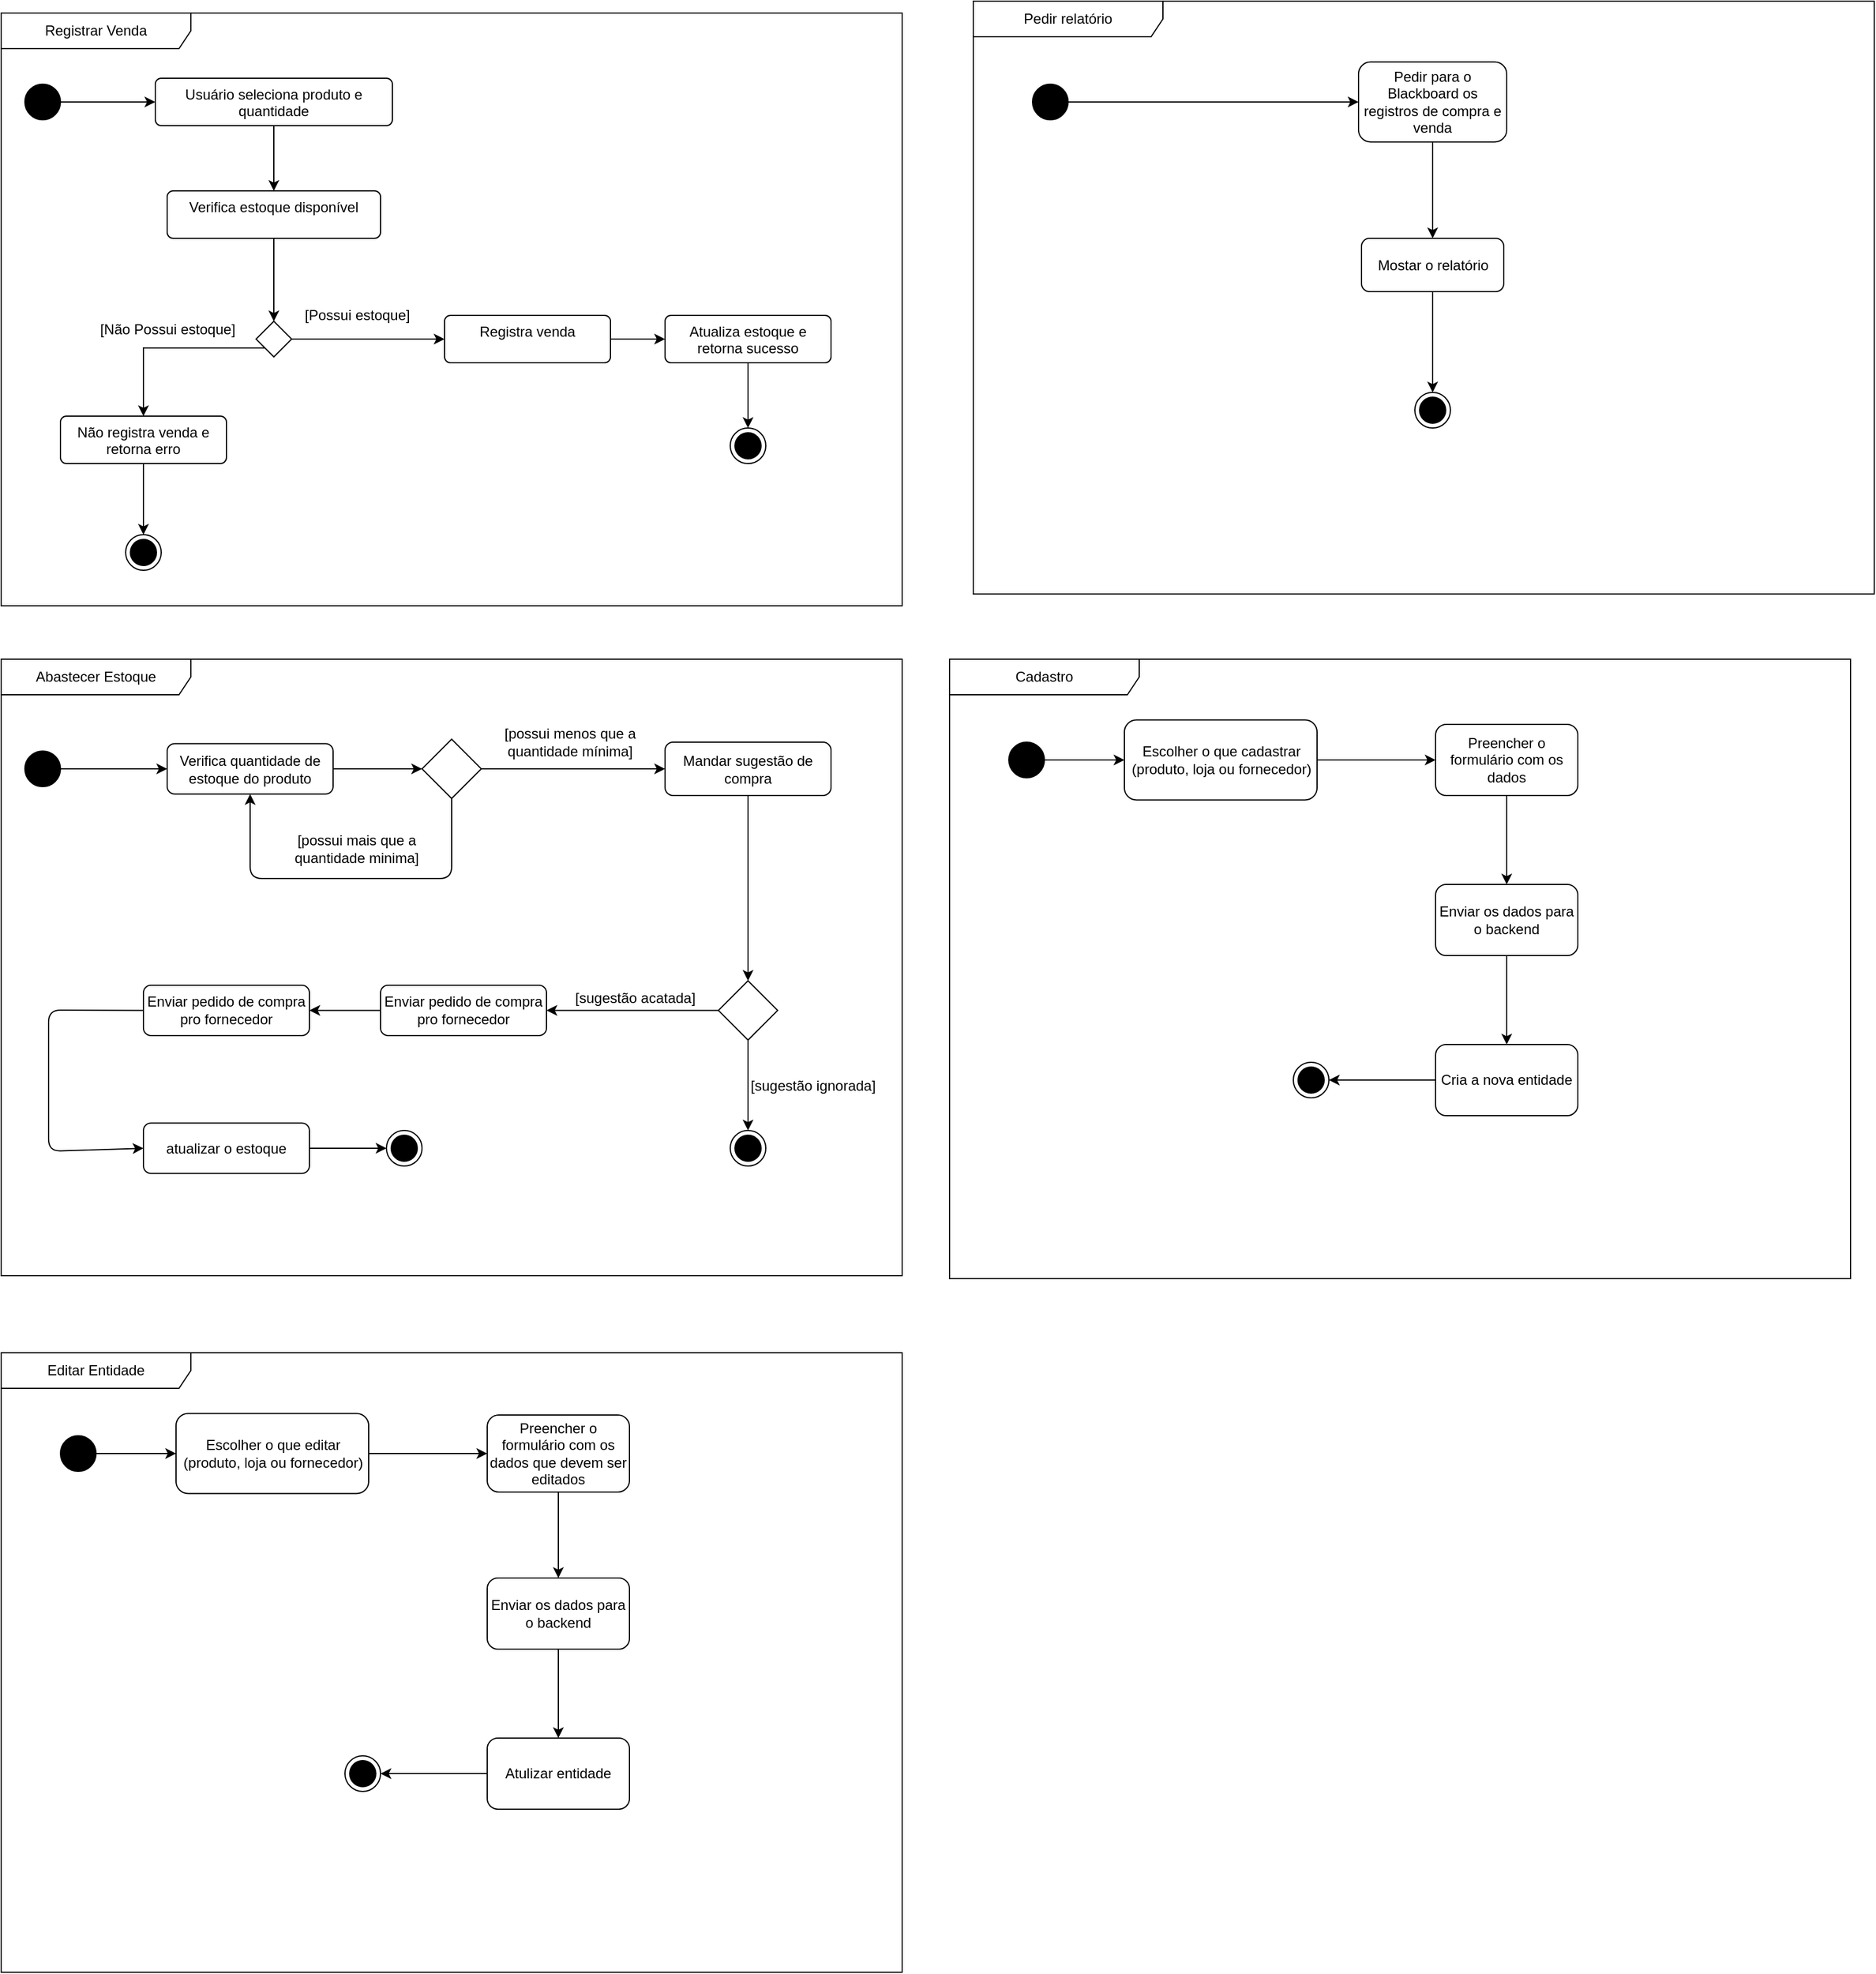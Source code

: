 <mxfile>
    <diagram id="C5RBs43oDa-KdzZeNtuy" name="Page-1">
        <mxGraphModel dx="810" dy="614" grid="1" gridSize="10" guides="1" tooltips="1" connect="1" arrows="1" fold="1" page="1" pageScale="1" pageWidth="1200" pageHeight="1900" math="0" shadow="0">
            <root>
                <mxCell id="WIyWlLk6GJQsqaUBKTNV-0"/>
                <mxCell id="WIyWlLk6GJQsqaUBKTNV-1" parent="WIyWlLk6GJQsqaUBKTNV-0"/>
                <mxCell id="UWFqU73YBer2xQN_WlqB-1" value="Registrar Venda" style="shape=umlFrame;whiteSpace=wrap;html=1;pointerEvents=0;recursiveResize=0;container=1;collapsible=0;width=160;" parent="WIyWlLk6GJQsqaUBKTNV-1" vertex="1">
                    <mxGeometry x="40" y="40" width="760" height="500" as="geometry"/>
                </mxCell>
                <mxCell id="T-9nK4o-JUWZMKm0lX5K-0" style="edgeStyle=orthogonalEdgeStyle;rounded=0;orthogonalLoop=1;jettySize=auto;html=1;" parent="UWFqU73YBer2xQN_WlqB-1" source="UWFqU73YBer2xQN_WlqB-2" target="UWFqU73YBer2xQN_WlqB-6" edge="1">
                    <mxGeometry relative="1" as="geometry"/>
                </mxCell>
                <mxCell id="UWFqU73YBer2xQN_WlqB-2" value="" style="ellipse;fillColor=strokeColor;html=1;" parent="UWFqU73YBer2xQN_WlqB-1" vertex="1">
                    <mxGeometry x="20" y="60" width="30" height="30" as="geometry"/>
                </mxCell>
                <mxCell id="T-9nK4o-JUWZMKm0lX5K-3" style="edgeStyle=orthogonalEdgeStyle;rounded=0;orthogonalLoop=1;jettySize=auto;html=1;" parent="UWFqU73YBer2xQN_WlqB-1" source="UWFqU73YBer2xQN_WlqB-3" target="T-9nK4o-JUWZMKm0lX5K-2" edge="1">
                    <mxGeometry relative="1" as="geometry"/>
                </mxCell>
                <mxCell id="UWFqU73YBer2xQN_WlqB-3" value="Verifica estoque disponível" style="html=1;align=center;verticalAlign=top;rounded=1;absoluteArcSize=1;arcSize=10;dashed=0;whiteSpace=wrap;" parent="UWFqU73YBer2xQN_WlqB-1" vertex="1">
                    <mxGeometry x="140" y="150" width="180" height="40" as="geometry"/>
                </mxCell>
                <mxCell id="T-9nK4o-JUWZMKm0lX5K-1" style="edgeStyle=orthogonalEdgeStyle;rounded=0;orthogonalLoop=1;jettySize=auto;html=1;" parent="UWFqU73YBer2xQN_WlqB-1" source="UWFqU73YBer2xQN_WlqB-6" target="UWFqU73YBer2xQN_WlqB-3" edge="1">
                    <mxGeometry relative="1" as="geometry"/>
                </mxCell>
                <mxCell id="UWFqU73YBer2xQN_WlqB-6" value="Usuário seleciona produto e quantidade" style="html=1;align=center;verticalAlign=top;rounded=1;absoluteArcSize=1;arcSize=10;dashed=0;whiteSpace=wrap;" parent="UWFqU73YBer2xQN_WlqB-1" vertex="1">
                    <mxGeometry x="130" y="55" width="200" height="40" as="geometry"/>
                </mxCell>
                <mxCell id="T-9nK4o-JUWZMKm0lX5K-5" style="edgeStyle=orthogonalEdgeStyle;rounded=0;orthogonalLoop=1;jettySize=auto;html=1;exitX=0;exitY=1;exitDx=0;exitDy=0;" parent="UWFqU73YBer2xQN_WlqB-1" source="T-9nK4o-JUWZMKm0lX5K-2" target="T-9nK4o-JUWZMKm0lX5K-4" edge="1">
                    <mxGeometry relative="1" as="geometry"/>
                </mxCell>
                <mxCell id="T-9nK4o-JUWZMKm0lX5K-13" style="edgeStyle=orthogonalEdgeStyle;rounded=0;orthogonalLoop=1;jettySize=auto;html=1;exitX=1;exitY=0.5;exitDx=0;exitDy=0;" parent="UWFqU73YBer2xQN_WlqB-1" source="T-9nK4o-JUWZMKm0lX5K-2" target="T-9nK4o-JUWZMKm0lX5K-8" edge="1">
                    <mxGeometry relative="1" as="geometry"/>
                </mxCell>
                <mxCell id="T-9nK4o-JUWZMKm0lX5K-2" value="" style="rhombus;" parent="UWFqU73YBer2xQN_WlqB-1" vertex="1">
                    <mxGeometry x="215" y="260" width="30" height="30" as="geometry"/>
                </mxCell>
                <mxCell id="T-9nK4o-JUWZMKm0lX5K-7" style="edgeStyle=orthogonalEdgeStyle;rounded=0;orthogonalLoop=1;jettySize=auto;html=1;exitX=0.5;exitY=1;exitDx=0;exitDy=0;" parent="UWFqU73YBer2xQN_WlqB-1" source="T-9nK4o-JUWZMKm0lX5K-4" edge="1">
                    <mxGeometry relative="1" as="geometry">
                        <mxPoint x="120" y="440" as="targetPoint"/>
                    </mxGeometry>
                </mxCell>
                <mxCell id="T-9nK4o-JUWZMKm0lX5K-4" value="Não registra venda e retorna erro" style="html=1;align=center;verticalAlign=top;rounded=1;absoluteArcSize=1;arcSize=10;dashed=0;whiteSpace=wrap;" parent="UWFqU73YBer2xQN_WlqB-1" vertex="1">
                    <mxGeometry x="50" y="340" width="140" height="40" as="geometry"/>
                </mxCell>
                <mxCell id="T-9nK4o-JUWZMKm0lX5K-15" style="edgeStyle=orthogonalEdgeStyle;rounded=0;orthogonalLoop=1;jettySize=auto;html=1;exitX=1;exitY=0.5;exitDx=0;exitDy=0;" parent="UWFqU73YBer2xQN_WlqB-1" source="T-9nK4o-JUWZMKm0lX5K-8" target="T-9nK4o-JUWZMKm0lX5K-14" edge="1">
                    <mxGeometry relative="1" as="geometry"/>
                </mxCell>
                <mxCell id="T-9nK4o-JUWZMKm0lX5K-8" value="&lt;div&gt;Registra venda&lt;/div&gt;" style="html=1;align=center;verticalAlign=top;rounded=1;absoluteArcSize=1;arcSize=10;dashed=0;whiteSpace=wrap;" parent="UWFqU73YBer2xQN_WlqB-1" vertex="1">
                    <mxGeometry x="374" y="255" width="140" height="40" as="geometry"/>
                </mxCell>
                <mxCell id="T-9nK4o-JUWZMKm0lX5K-12" value="" style="ellipse;html=1;shape=endState;fillColor=strokeColor;" parent="UWFqU73YBer2xQN_WlqB-1" vertex="1">
                    <mxGeometry x="105" y="440" width="30" height="30" as="geometry"/>
                </mxCell>
                <mxCell id="T-9nK4o-JUWZMKm0lX5K-17" style="edgeStyle=orthogonalEdgeStyle;rounded=0;orthogonalLoop=1;jettySize=auto;html=1;exitX=0.5;exitY=1;exitDx=0;exitDy=0;" parent="UWFqU73YBer2xQN_WlqB-1" source="T-9nK4o-JUWZMKm0lX5K-14" target="T-9nK4o-JUWZMKm0lX5K-16" edge="1">
                    <mxGeometry relative="1" as="geometry"/>
                </mxCell>
                <mxCell id="T-9nK4o-JUWZMKm0lX5K-14" value="Atualiza estoque e retorna sucesso" style="html=1;align=center;verticalAlign=top;rounded=1;absoluteArcSize=1;arcSize=10;dashed=0;whiteSpace=wrap;" parent="UWFqU73YBer2xQN_WlqB-1" vertex="1">
                    <mxGeometry x="560" y="255" width="140" height="40" as="geometry"/>
                </mxCell>
                <mxCell id="T-9nK4o-JUWZMKm0lX5K-16" value="" style="ellipse;html=1;shape=endState;fillColor=strokeColor;" parent="UWFqU73YBer2xQN_WlqB-1" vertex="1">
                    <mxGeometry x="615" y="350" width="30" height="30" as="geometry"/>
                </mxCell>
                <mxCell id="T-9nK4o-JUWZMKm0lX5K-19" value="[Possui estoque]" style="text;html=1;align=center;verticalAlign=middle;resizable=0;points=[];autosize=1;strokeColor=none;fillColor=none;" parent="UWFqU73YBer2xQN_WlqB-1" vertex="1">
                    <mxGeometry x="240" y="240" width="120" height="30" as="geometry"/>
                </mxCell>
                <mxCell id="T-9nK4o-JUWZMKm0lX5K-20" value="[Não Possui estoque]" style="text;html=1;align=center;verticalAlign=middle;resizable=0;points=[];autosize=1;strokeColor=none;fillColor=none;" parent="UWFqU73YBer2xQN_WlqB-1" vertex="1">
                    <mxGeometry x="70" y="252" width="140" height="30" as="geometry"/>
                </mxCell>
                <mxCell id="T-9nK4o-JUWZMKm0lX5K-22" value="Abastecer Estoque" style="shape=umlFrame;whiteSpace=wrap;html=1;pointerEvents=0;recursiveResize=0;container=1;collapsible=0;width=160;" parent="WIyWlLk6GJQsqaUBKTNV-1" vertex="1">
                    <mxGeometry x="40" y="585" width="760" height="520" as="geometry"/>
                </mxCell>
                <mxCell id="0" value="" style="ellipse;fillColor=strokeColor;html=1;" vertex="1" parent="T-9nK4o-JUWZMKm0lX5K-22">
                    <mxGeometry x="20" y="77.5" width="30" height="30" as="geometry"/>
                </mxCell>
                <mxCell id="1" value="" style="endArrow=classic;html=1;" edge="1" parent="T-9nK4o-JUWZMKm0lX5K-22" source="0" target="2">
                    <mxGeometry width="50" height="50" relative="1" as="geometry">
                        <mxPoint x="50" y="80" as="sourcePoint"/>
                        <mxPoint x="100" y="30" as="targetPoint"/>
                    </mxGeometry>
                </mxCell>
                <mxCell id="2" value="Verifica quantidade de estoque do produto" style="rounded=1;whiteSpace=wrap;html=1;" vertex="1" parent="T-9nK4o-JUWZMKm0lX5K-22">
                    <mxGeometry x="140" y="71.25" width="140" height="42.5" as="geometry"/>
                </mxCell>
                <mxCell id="3" value="" style="rhombus;whiteSpace=wrap;html=1;" vertex="1" parent="T-9nK4o-JUWZMKm0lX5K-22">
                    <mxGeometry x="355" y="67.5" width="50" height="50" as="geometry"/>
                </mxCell>
                <mxCell id="4" value="" style="endArrow=classic;html=1;" edge="1" parent="T-9nK4o-JUWZMKm0lX5K-22" source="2" target="3">
                    <mxGeometry width="50" height="50" relative="1" as="geometry">
                        <mxPoint x="220" y="110" as="sourcePoint"/>
                        <mxPoint x="270" y="60" as="targetPoint"/>
                    </mxGeometry>
                </mxCell>
                <mxCell id="5" value="" style="endArrow=classic;html=1;" edge="1" parent="T-9nK4o-JUWZMKm0lX5K-22" source="3" target="2">
                    <mxGeometry width="50" height="50" relative="1" as="geometry">
                        <mxPoint x="90" y="220" as="sourcePoint"/>
                        <mxPoint x="140" y="170" as="targetPoint"/>
                        <Array as="points">
                            <mxPoint x="380" y="185"/>
                            <mxPoint x="210" y="185"/>
                        </Array>
                    </mxGeometry>
                </mxCell>
                <mxCell id="6" value="[possui mais que a quantidade minima]" style="text;html=1;strokeColor=none;fillColor=none;align=center;verticalAlign=middle;whiteSpace=wrap;rounded=0;" vertex="1" parent="T-9nK4o-JUWZMKm0lX5K-22">
                    <mxGeometry x="245" y="145" width="110" height="30" as="geometry"/>
                </mxCell>
                <mxCell id="7" value="Mandar sugestão de compra" style="rounded=1;whiteSpace=wrap;html=1;" vertex="1" parent="T-9nK4o-JUWZMKm0lX5K-22">
                    <mxGeometry x="560" y="70" width="140" height="45" as="geometry"/>
                </mxCell>
                <mxCell id="8" value="" style="endArrow=classic;html=1;exitX=1;exitY=0.5;exitDx=0;exitDy=0;" edge="1" parent="T-9nK4o-JUWZMKm0lX5K-22" source="3" target="7">
                    <mxGeometry width="50" height="50" relative="1" as="geometry">
                        <mxPoint x="230" y="245" as="sourcePoint"/>
                        <mxPoint x="280" y="195" as="targetPoint"/>
                    </mxGeometry>
                </mxCell>
                <mxCell id="9" value="[possui menos que a quantidade mínima]" style="text;html=1;strokeColor=none;fillColor=none;align=center;verticalAlign=middle;whiteSpace=wrap;rounded=0;" vertex="1" parent="T-9nK4o-JUWZMKm0lX5K-22">
                    <mxGeometry x="420" y="55" width="120" height="30" as="geometry"/>
                </mxCell>
                <mxCell id="12" value="" style="endArrow=classic;html=1;" edge="1" parent="T-9nK4o-JUWZMKm0lX5K-22" target="15">
                    <mxGeometry width="50" height="50" relative="1" as="geometry">
                        <mxPoint x="630" y="115" as="sourcePoint"/>
                        <mxPoint x="630" y="175" as="targetPoint"/>
                    </mxGeometry>
                </mxCell>
                <mxCell id="15" value="" style="rhombus;whiteSpace=wrap;html=1;" vertex="1" parent="T-9nK4o-JUWZMKm0lX5K-22">
                    <mxGeometry x="605" y="271.25" width="50" height="50" as="geometry"/>
                </mxCell>
                <mxCell id="18" value="Enviar pedido de compra pro fornecedor" style="rounded=1;whiteSpace=wrap;html=1;" vertex="1" parent="T-9nK4o-JUWZMKm0lX5K-22">
                    <mxGeometry x="320" y="275" width="140" height="42.5" as="geometry"/>
                </mxCell>
                <mxCell id="19" value="" style="endArrow=classic;html=1;" edge="1" parent="T-9nK4o-JUWZMKm0lX5K-22" source="15" target="18">
                    <mxGeometry width="50" height="50" relative="1" as="geometry">
                        <mxPoint x="600" y="225" as="sourcePoint"/>
                        <mxPoint x="650" y="175" as="targetPoint"/>
                    </mxGeometry>
                </mxCell>
                <mxCell id="20" value="[sugestão acatada]" style="text;html=1;strokeColor=none;fillColor=none;align=center;verticalAlign=middle;whiteSpace=wrap;rounded=0;" vertex="1" parent="T-9nK4o-JUWZMKm0lX5K-22">
                    <mxGeometry x="480" y="271.25" width="110" height="30" as="geometry"/>
                </mxCell>
                <mxCell id="22" value="Enviar pedido de compra pro fornecedor" style="rounded=1;whiteSpace=wrap;html=1;" vertex="1" parent="T-9nK4o-JUWZMKm0lX5K-22">
                    <mxGeometry x="120" y="275" width="140" height="42.5" as="geometry"/>
                </mxCell>
                <mxCell id="23" value="" style="endArrow=classic;html=1;exitX=0;exitY=0.5;exitDx=0;exitDy=0;" edge="1" parent="T-9nK4o-JUWZMKm0lX5K-22" source="18" target="22">
                    <mxGeometry width="50" height="50" relative="1" as="geometry">
                        <mxPoint x="310" y="285" as="sourcePoint"/>
                        <mxPoint x="360" y="235" as="targetPoint"/>
                    </mxGeometry>
                </mxCell>
                <mxCell id="24" value="" style="endArrow=classic;html=1;exitX=0.5;exitY=1;exitDx=0;exitDy=0;entryX=0.5;entryY=0;entryDx=0;entryDy=0;" edge="1" parent="T-9nK4o-JUWZMKm0lX5K-22" source="15" target="25">
                    <mxGeometry width="50" height="50" relative="1" as="geometry">
                        <mxPoint x="640" y="345" as="sourcePoint"/>
                        <mxPoint x="690" y="295" as="targetPoint"/>
                    </mxGeometry>
                </mxCell>
                <mxCell id="25" value="" style="ellipse;html=1;shape=endState;fillColor=strokeColor;" vertex="1" parent="T-9nK4o-JUWZMKm0lX5K-22">
                    <mxGeometry x="615" y="397.5" width="30" height="30" as="geometry"/>
                </mxCell>
                <mxCell id="26" value="[sugestão ignorada]" style="text;html=1;strokeColor=none;fillColor=none;align=center;verticalAlign=middle;whiteSpace=wrap;rounded=0;" vertex="1" parent="T-9nK4o-JUWZMKm0lX5K-22">
                    <mxGeometry x="630" y="345" width="110" height="30" as="geometry"/>
                </mxCell>
                <mxCell id="27" value="atualizar o estoque" style="rounded=1;whiteSpace=wrap;html=1;" vertex="1" parent="T-9nK4o-JUWZMKm0lX5K-22">
                    <mxGeometry x="120" y="391.25" width="140" height="42.5" as="geometry"/>
                </mxCell>
                <mxCell id="28" value="" style="endArrow=classic;html=1;exitX=0;exitY=0.5;exitDx=0;exitDy=0;entryX=0;entryY=0.5;entryDx=0;entryDy=0;" edge="1" parent="T-9nK4o-JUWZMKm0lX5K-22" source="22" target="27">
                    <mxGeometry width="50" height="50" relative="1" as="geometry">
                        <mxPoint x="130" y="295" as="sourcePoint"/>
                        <mxPoint x="180" y="245" as="targetPoint"/>
                        <Array as="points">
                            <mxPoint x="40" y="296"/>
                            <mxPoint x="40" y="415"/>
                        </Array>
                    </mxGeometry>
                </mxCell>
                <mxCell id="29" value="" style="ellipse;html=1;shape=endState;fillColor=strokeColor;" vertex="1" parent="T-9nK4o-JUWZMKm0lX5K-22">
                    <mxGeometry x="325" y="397.5" width="30" height="30" as="geometry"/>
                </mxCell>
                <mxCell id="30" value="" style="endArrow=classic;html=1;entryX=0;entryY=0.5;entryDx=0;entryDy=0;exitX=1;exitY=0.5;exitDx=0;exitDy=0;" edge="1" parent="T-9nK4o-JUWZMKm0lX5K-22" source="27" target="29">
                    <mxGeometry width="50" height="50" relative="1" as="geometry">
                        <mxPoint x="290" y="415" as="sourcePoint"/>
                        <mxPoint x="340" y="365" as="targetPoint"/>
                    </mxGeometry>
                </mxCell>
                <mxCell id="31" value="Pedir relatório" style="shape=umlFrame;whiteSpace=wrap;html=1;pointerEvents=0;recursiveResize=0;container=1;collapsible=0;width=160;" vertex="1" parent="WIyWlLk6GJQsqaUBKTNV-1">
                    <mxGeometry x="860" y="30" width="760" height="500" as="geometry"/>
                </mxCell>
                <mxCell id="33" value="" style="ellipse;fillColor=strokeColor;html=1;" vertex="1" parent="31">
                    <mxGeometry x="50" y="70" width="30" height="30" as="geometry"/>
                </mxCell>
                <mxCell id="52" value="" style="endArrow=classic;html=1;exitX=1;exitY=0.5;exitDx=0;exitDy=0;entryX=0;entryY=0.5;entryDx=0;entryDy=0;" edge="1" parent="31" source="33" target="53">
                    <mxGeometry width="50" height="50" relative="1" as="geometry">
                        <mxPoint x="60" y="90" as="sourcePoint"/>
                        <mxPoint x="110" y="40" as="targetPoint"/>
                    </mxGeometry>
                </mxCell>
                <mxCell id="53" value="Pedir para o Blackboard os registros de compra e venda" style="rounded=1;whiteSpace=wrap;html=1;" vertex="1" parent="31">
                    <mxGeometry x="325" y="51.25" width="125" height="67.5" as="geometry"/>
                </mxCell>
                <mxCell id="57" value="" style="endArrow=classic;html=1;exitX=0.5;exitY=1;exitDx=0;exitDy=0;entryX=0.5;entryY=0;entryDx=0;entryDy=0;" edge="1" parent="31" source="53" target="58">
                    <mxGeometry width="50" height="50" relative="1" as="geometry">
                        <mxPoint x="300" y="110" as="sourcePoint"/>
                        <mxPoint x="385" y="197.5" as="targetPoint"/>
                    </mxGeometry>
                </mxCell>
                <mxCell id="58" value="Mostar o relatório" style="rounded=1;whiteSpace=wrap;html=1;" vertex="1" parent="31">
                    <mxGeometry x="327.5" y="200" width="120" height="45" as="geometry"/>
                </mxCell>
                <mxCell id="60" value="" style="endArrow=classic;html=1;exitX=0.5;exitY=1;exitDx=0;exitDy=0;" edge="1" parent="31" source="58" target="63">
                    <mxGeometry width="50" height="50" relative="1" as="geometry">
                        <mxPoint x="430" y="350" as="sourcePoint"/>
                        <mxPoint x="480" y="300" as="targetPoint"/>
                    </mxGeometry>
                </mxCell>
                <mxCell id="63" value="" style="ellipse;html=1;shape=endState;fillColor=strokeColor;" vertex="1" parent="31">
                    <mxGeometry x="372.5" y="330" width="30" height="30" as="geometry"/>
                </mxCell>
                <mxCell id="72" value="Cadastro" style="shape=umlFrame;whiteSpace=wrap;html=1;pointerEvents=0;recursiveResize=0;container=1;collapsible=0;width=160;" vertex="1" parent="WIyWlLk6GJQsqaUBKTNV-1">
                    <mxGeometry x="840" y="585" width="760" height="522.5" as="geometry"/>
                </mxCell>
                <mxCell id="73" value="" style="ellipse;fillColor=strokeColor;html=1;" vertex="1" parent="72">
                    <mxGeometry x="50" y="70" width="30" height="30" as="geometry"/>
                </mxCell>
                <mxCell id="74" value="" style="endArrow=classic;html=1;exitX=1;exitY=0.5;exitDx=0;exitDy=0;entryX=0;entryY=0.5;entryDx=0;entryDy=0;" edge="1" parent="72" source="73" target="75">
                    <mxGeometry width="50" height="50" relative="1" as="geometry">
                        <mxPoint x="60" y="90" as="sourcePoint"/>
                        <mxPoint x="110" y="40" as="targetPoint"/>
                    </mxGeometry>
                </mxCell>
                <mxCell id="75" value="Escolher o que cadastrar (produto, loja ou fornecedor)" style="rounded=1;whiteSpace=wrap;html=1;" vertex="1" parent="72">
                    <mxGeometry x="147.5" y="51.25" width="162.5" height="67.5" as="geometry"/>
                </mxCell>
                <mxCell id="80" value="" style="endArrow=classic;html=1;exitX=1;exitY=0.5;exitDx=0;exitDy=0;entryX=0;entryY=0.5;entryDx=0;entryDy=0;" edge="1" parent="72" source="75" target="81">
                    <mxGeometry width="50" height="50" relative="1" as="geometry">
                        <mxPoint x="260" y="260" as="sourcePoint"/>
                        <mxPoint x="310" y="210" as="targetPoint"/>
                    </mxGeometry>
                </mxCell>
                <mxCell id="81" value="Preencher o formulário com os dados" style="rounded=1;whiteSpace=wrap;html=1;" vertex="1" parent="72">
                    <mxGeometry x="410" y="55" width="120" height="60" as="geometry"/>
                </mxCell>
                <mxCell id="82" value="Enviar os dados para o backend" style="rounded=1;whiteSpace=wrap;html=1;" vertex="1" parent="72">
                    <mxGeometry x="410" y="190" width="120" height="60" as="geometry"/>
                </mxCell>
                <mxCell id="83" value="" style="endArrow=classic;html=1;exitX=0.5;exitY=1;exitDx=0;exitDy=0;entryX=0.5;entryY=0;entryDx=0;entryDy=0;" edge="1" parent="72" source="81" target="82">
                    <mxGeometry width="50" height="50" relative="1" as="geometry">
                        <mxPoint x="480" y="170" as="sourcePoint"/>
                        <mxPoint x="530" y="120" as="targetPoint"/>
                    </mxGeometry>
                </mxCell>
                <mxCell id="84" value="Cria a nova entidade" style="rounded=1;whiteSpace=wrap;html=1;" vertex="1" parent="72">
                    <mxGeometry x="410" y="325" width="120" height="60" as="geometry"/>
                </mxCell>
                <mxCell id="85" value="" style="endArrow=classic;html=1;exitX=0.5;exitY=1;exitDx=0;exitDy=0;entryX=0.5;entryY=0;entryDx=0;entryDy=0;" edge="1" parent="72" source="82" target="84">
                    <mxGeometry width="50" height="50" relative="1" as="geometry">
                        <mxPoint x="310" y="396.25" as="sourcePoint"/>
                        <mxPoint x="360" y="346.25" as="targetPoint"/>
                    </mxGeometry>
                </mxCell>
                <mxCell id="86" value="" style="ellipse;html=1;shape=endState;fillColor=strokeColor;" vertex="1" parent="72">
                    <mxGeometry x="290" y="340" width="30" height="30" as="geometry"/>
                </mxCell>
                <mxCell id="87" value="" style="endArrow=classic;html=1;entryX=1;entryY=0.5;entryDx=0;entryDy=0;exitX=0;exitY=0.5;exitDx=0;exitDy=0;" edge="1" parent="72" source="84" target="86">
                    <mxGeometry width="50" height="50" relative="1" as="geometry">
                        <mxPoint x="280" y="375" as="sourcePoint"/>
                        <mxPoint x="330" y="325" as="targetPoint"/>
                    </mxGeometry>
                </mxCell>
                <mxCell id="88" value="Editar Entidade" style="shape=umlFrame;whiteSpace=wrap;html=1;pointerEvents=0;recursiveResize=0;container=1;collapsible=0;width=160;" vertex="1" parent="WIyWlLk6GJQsqaUBKTNV-1">
                    <mxGeometry x="40" y="1170" width="760" height="522.5" as="geometry"/>
                </mxCell>
                <mxCell id="89" value="" style="ellipse;fillColor=strokeColor;html=1;" vertex="1" parent="88">
                    <mxGeometry x="50" y="70" width="30" height="30" as="geometry"/>
                </mxCell>
                <mxCell id="90" value="" style="endArrow=classic;html=1;exitX=1;exitY=0.5;exitDx=0;exitDy=0;entryX=0;entryY=0.5;entryDx=0;entryDy=0;" edge="1" parent="88" source="89" target="91">
                    <mxGeometry width="50" height="50" relative="1" as="geometry">
                        <mxPoint x="60" y="90" as="sourcePoint"/>
                        <mxPoint x="110" y="40" as="targetPoint"/>
                    </mxGeometry>
                </mxCell>
                <mxCell id="91" value="Escolher o que editar (produto, loja ou fornecedor)" style="rounded=1;whiteSpace=wrap;html=1;" vertex="1" parent="88">
                    <mxGeometry x="147.5" y="51.25" width="162.5" height="67.5" as="geometry"/>
                </mxCell>
                <mxCell id="92" value="" style="endArrow=classic;html=1;exitX=1;exitY=0.5;exitDx=0;exitDy=0;entryX=0;entryY=0.5;entryDx=0;entryDy=0;" edge="1" parent="88" source="91" target="93">
                    <mxGeometry width="50" height="50" relative="1" as="geometry">
                        <mxPoint x="260" y="260" as="sourcePoint"/>
                        <mxPoint x="310" y="210" as="targetPoint"/>
                    </mxGeometry>
                </mxCell>
                <mxCell id="93" value="Preencher o formulário com os dados que devem ser editados" style="rounded=1;whiteSpace=wrap;html=1;" vertex="1" parent="88">
                    <mxGeometry x="410" y="52.5" width="120" height="65" as="geometry"/>
                </mxCell>
                <mxCell id="94" value="Enviar os dados para o backend" style="rounded=1;whiteSpace=wrap;html=1;" vertex="1" parent="88">
                    <mxGeometry x="410" y="190" width="120" height="60" as="geometry"/>
                </mxCell>
                <mxCell id="95" value="" style="endArrow=classic;html=1;exitX=0.5;exitY=1;exitDx=0;exitDy=0;entryX=0.5;entryY=0;entryDx=0;entryDy=0;" edge="1" parent="88" source="93" target="94">
                    <mxGeometry width="50" height="50" relative="1" as="geometry">
                        <mxPoint x="480" y="170" as="sourcePoint"/>
                        <mxPoint x="530" y="120" as="targetPoint"/>
                    </mxGeometry>
                </mxCell>
                <mxCell id="96" value="Atulizar entidade" style="rounded=1;whiteSpace=wrap;html=1;" vertex="1" parent="88">
                    <mxGeometry x="410" y="325" width="120" height="60" as="geometry"/>
                </mxCell>
                <mxCell id="97" value="" style="endArrow=classic;html=1;exitX=0.5;exitY=1;exitDx=0;exitDy=0;entryX=0.5;entryY=0;entryDx=0;entryDy=0;" edge="1" parent="88" source="94" target="96">
                    <mxGeometry width="50" height="50" relative="1" as="geometry">
                        <mxPoint x="310" y="396.25" as="sourcePoint"/>
                        <mxPoint x="360" y="346.25" as="targetPoint"/>
                    </mxGeometry>
                </mxCell>
                <mxCell id="98" value="" style="ellipse;html=1;shape=endState;fillColor=strokeColor;" vertex="1" parent="88">
                    <mxGeometry x="290" y="340" width="30" height="30" as="geometry"/>
                </mxCell>
                <mxCell id="99" value="" style="endArrow=classic;html=1;entryX=1;entryY=0.5;entryDx=0;entryDy=0;exitX=0;exitY=0.5;exitDx=0;exitDy=0;" edge="1" parent="88" source="96" target="98">
                    <mxGeometry width="50" height="50" relative="1" as="geometry">
                        <mxPoint x="280" y="375" as="sourcePoint"/>
                        <mxPoint x="330" y="325" as="targetPoint"/>
                    </mxGeometry>
                </mxCell>
            </root>
        </mxGraphModel>
    </diagram>
</mxfile>